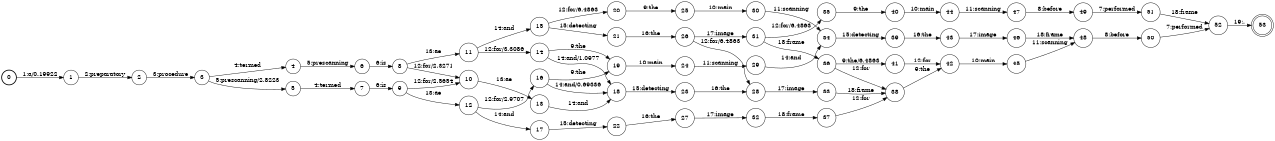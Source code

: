 digraph FST {
rankdir = LR;
size = "8.5,11";
label = "";
center = 1;
orientation = Portrait;
ranksep = "0.4";
nodesep = "0.25";
0 [label = "0", shape = circle, style = bold, fontsize = 14]
	0 -> 1 [label = "1:a/0.19922", fontsize = 14];
1 [label = "1", shape = circle, style = solid, fontsize = 14]
	1 -> 2 [label = "2:preparatory", fontsize = 14];
2 [label = "2", shape = circle, style = solid, fontsize = 14]
	2 -> 3 [label = "3:procedure", fontsize = 14];
3 [label = "3", shape = circle, style = solid, fontsize = 14]
	3 -> 4 [label = "4:termed", fontsize = 14];
	3 -> 5 [label = "5:prescanning/2.8223", fontsize = 14];
4 [label = "4", shape = circle, style = solid, fontsize = 14]
	4 -> 6 [label = "5:prescanning", fontsize = 14];
5 [label = "5", shape = circle, style = solid, fontsize = 14]
	5 -> 7 [label = "4:termed", fontsize = 14];
6 [label = "6", shape = circle, style = solid, fontsize = 14]
	6 -> 8 [label = "6:is", fontsize = 14];
7 [label = "7", shape = circle, style = solid, fontsize = 14]
	7 -> 9 [label = "6:is", fontsize = 14];
8 [label = "8", shape = circle, style = solid, fontsize = 14]
	8 -> 10 [label = "12:for/2.3271", fontsize = 14];
	8 -> 11 [label = "13:ae", fontsize = 14];
9 [label = "9", shape = circle, style = solid, fontsize = 14]
	9 -> 10 [label = "12:for/2.5654", fontsize = 14];
	9 -> 12 [label = "13:ae", fontsize = 14];
10 [label = "10", shape = circle, style = solid, fontsize = 14]
	10 -> 13 [label = "13:ae", fontsize = 14];
11 [label = "11", shape = circle, style = solid, fontsize = 14]
	11 -> 14 [label = "12:for/3.3086", fontsize = 14];
	11 -> 15 [label = "14:and", fontsize = 14];
12 [label = "12", shape = circle, style = solid, fontsize = 14]
	12 -> 16 [label = "12:for/2.9707", fontsize = 14];
	12 -> 17 [label = "14:and", fontsize = 14];
13 [label = "13", shape = circle, style = solid, fontsize = 14]
	13 -> 18 [label = "14:and", fontsize = 14];
14 [label = "14", shape = circle, style = solid, fontsize = 14]
	14 -> 18 [label = "14:and/1.0977", fontsize = 14];
	14 -> 19 [label = "9:the", fontsize = 14];
15 [label = "15", shape = circle, style = solid, fontsize = 14]
	15 -> 20 [label = "12:for/6.4863", fontsize = 14];
	15 -> 21 [label = "15:detecting", fontsize = 14];
16 [label = "16", shape = circle, style = solid, fontsize = 14]
	16 -> 18 [label = "14:and/0.69336", fontsize = 14];
	16 -> 19 [label = "9:the", fontsize = 14];
17 [label = "17", shape = circle, style = solid, fontsize = 14]
	17 -> 22 [label = "15:detecting", fontsize = 14];
18 [label = "18", shape = circle, style = solid, fontsize = 14]
	18 -> 23 [label = "15:detecting", fontsize = 14];
19 [label = "19", shape = circle, style = solid, fontsize = 14]
	19 -> 24 [label = "10:main", fontsize = 14];
20 [label = "20", shape = circle, style = solid, fontsize = 14]
	20 -> 25 [label = "9:the", fontsize = 14];
21 [label = "21", shape = circle, style = solid, fontsize = 14]
	21 -> 26 [label = "16:the", fontsize = 14];
22 [label = "22", shape = circle, style = solid, fontsize = 14]
	22 -> 27 [label = "16:the", fontsize = 14];
23 [label = "23", shape = circle, style = solid, fontsize = 14]
	23 -> 28 [label = "16:the", fontsize = 14];
24 [label = "24", shape = circle, style = solid, fontsize = 14]
	24 -> 29 [label = "11:scanning", fontsize = 14];
25 [label = "25", shape = circle, style = solid, fontsize = 14]
	25 -> 30 [label = "10:main", fontsize = 14];
26 [label = "26", shape = circle, style = solid, fontsize = 14]
	26 -> 28 [label = "12:for/6.4863", fontsize = 14];
	26 -> 31 [label = "17:image", fontsize = 14];
27 [label = "27", shape = circle, style = solid, fontsize = 14]
	27 -> 32 [label = "17:image", fontsize = 14];
28 [label = "28", shape = circle, style = solid, fontsize = 14]
	28 -> 33 [label = "17:image", fontsize = 14];
29 [label = "29", shape = circle, style = solid, fontsize = 14]
	29 -> 34 [label = "14:and", fontsize = 14];
30 [label = "30", shape = circle, style = solid, fontsize = 14]
	30 -> 34 [label = "11:scanning", fontsize = 14];
31 [label = "31", shape = circle, style = solid, fontsize = 14]
	31 -> 35 [label = "12:for/6.4863", fontsize = 14];
	31 -> 36 [label = "18:frame", fontsize = 14];
32 [label = "32", shape = circle, style = solid, fontsize = 14]
	32 -> 37 [label = "18:frame", fontsize = 14];
33 [label = "33", shape = circle, style = solid, fontsize = 14]
	33 -> 38 [label = "18:frame", fontsize = 14];
34 [label = "34", shape = circle, style = solid, fontsize = 14]
	34 -> 39 [label = "15:detecting", fontsize = 14];
35 [label = "35", shape = circle, style = solid, fontsize = 14]
	35 -> 40 [label = "9:the", fontsize = 14];
36 [label = "36", shape = circle, style = solid, fontsize = 14]
	36 -> 38 [label = "12:for", fontsize = 14];
	36 -> 41 [label = "9:the/6.4863", fontsize = 14];
37 [label = "37", shape = circle, style = solid, fontsize = 14]
	37 -> 38 [label = "12:for", fontsize = 14];
38 [label = "38", shape = circle, style = solid, fontsize = 14]
	38 -> 42 [label = "9:the", fontsize = 14];
39 [label = "39", shape = circle, style = solid, fontsize = 14]
	39 -> 43 [label = "16:the", fontsize = 14];
40 [label = "40", shape = circle, style = solid, fontsize = 14]
	40 -> 44 [label = "10:main", fontsize = 14];
41 [label = "41", shape = circle, style = solid, fontsize = 14]
	41 -> 42 [label = "12:for", fontsize = 14];
42 [label = "42", shape = circle, style = solid, fontsize = 14]
	42 -> 45 [label = "10:main", fontsize = 14];
43 [label = "43", shape = circle, style = solid, fontsize = 14]
	43 -> 46 [label = "17:image", fontsize = 14];
44 [label = "44", shape = circle, style = solid, fontsize = 14]
	44 -> 47 [label = "11:scanning", fontsize = 14];
45 [label = "45", shape = circle, style = solid, fontsize = 14]
	45 -> 48 [label = "11:scanning", fontsize = 14];
46 [label = "46", shape = circle, style = solid, fontsize = 14]
	46 -> 48 [label = "18:frame", fontsize = 14];
47 [label = "47", shape = circle, style = solid, fontsize = 14]
	47 -> 49 [label = "8:before", fontsize = 14];
48 [label = "48", shape = circle, style = solid, fontsize = 14]
	48 -> 50 [label = "8:before", fontsize = 14];
49 [label = "49", shape = circle, style = solid, fontsize = 14]
	49 -> 51 [label = "7:performed", fontsize = 14];
50 [label = "50", shape = circle, style = solid, fontsize = 14]
	50 -> 52 [label = "7:performed", fontsize = 14];
51 [label = "51", shape = circle, style = solid, fontsize = 14]
	51 -> 52 [label = "18:frame", fontsize = 14];
52 [label = "52", shape = circle, style = solid, fontsize = 14]
	52 -> 53 [label = "19:.", fontsize = 14];
53 [label = "53", shape = doublecircle, style = solid, fontsize = 14]
}
